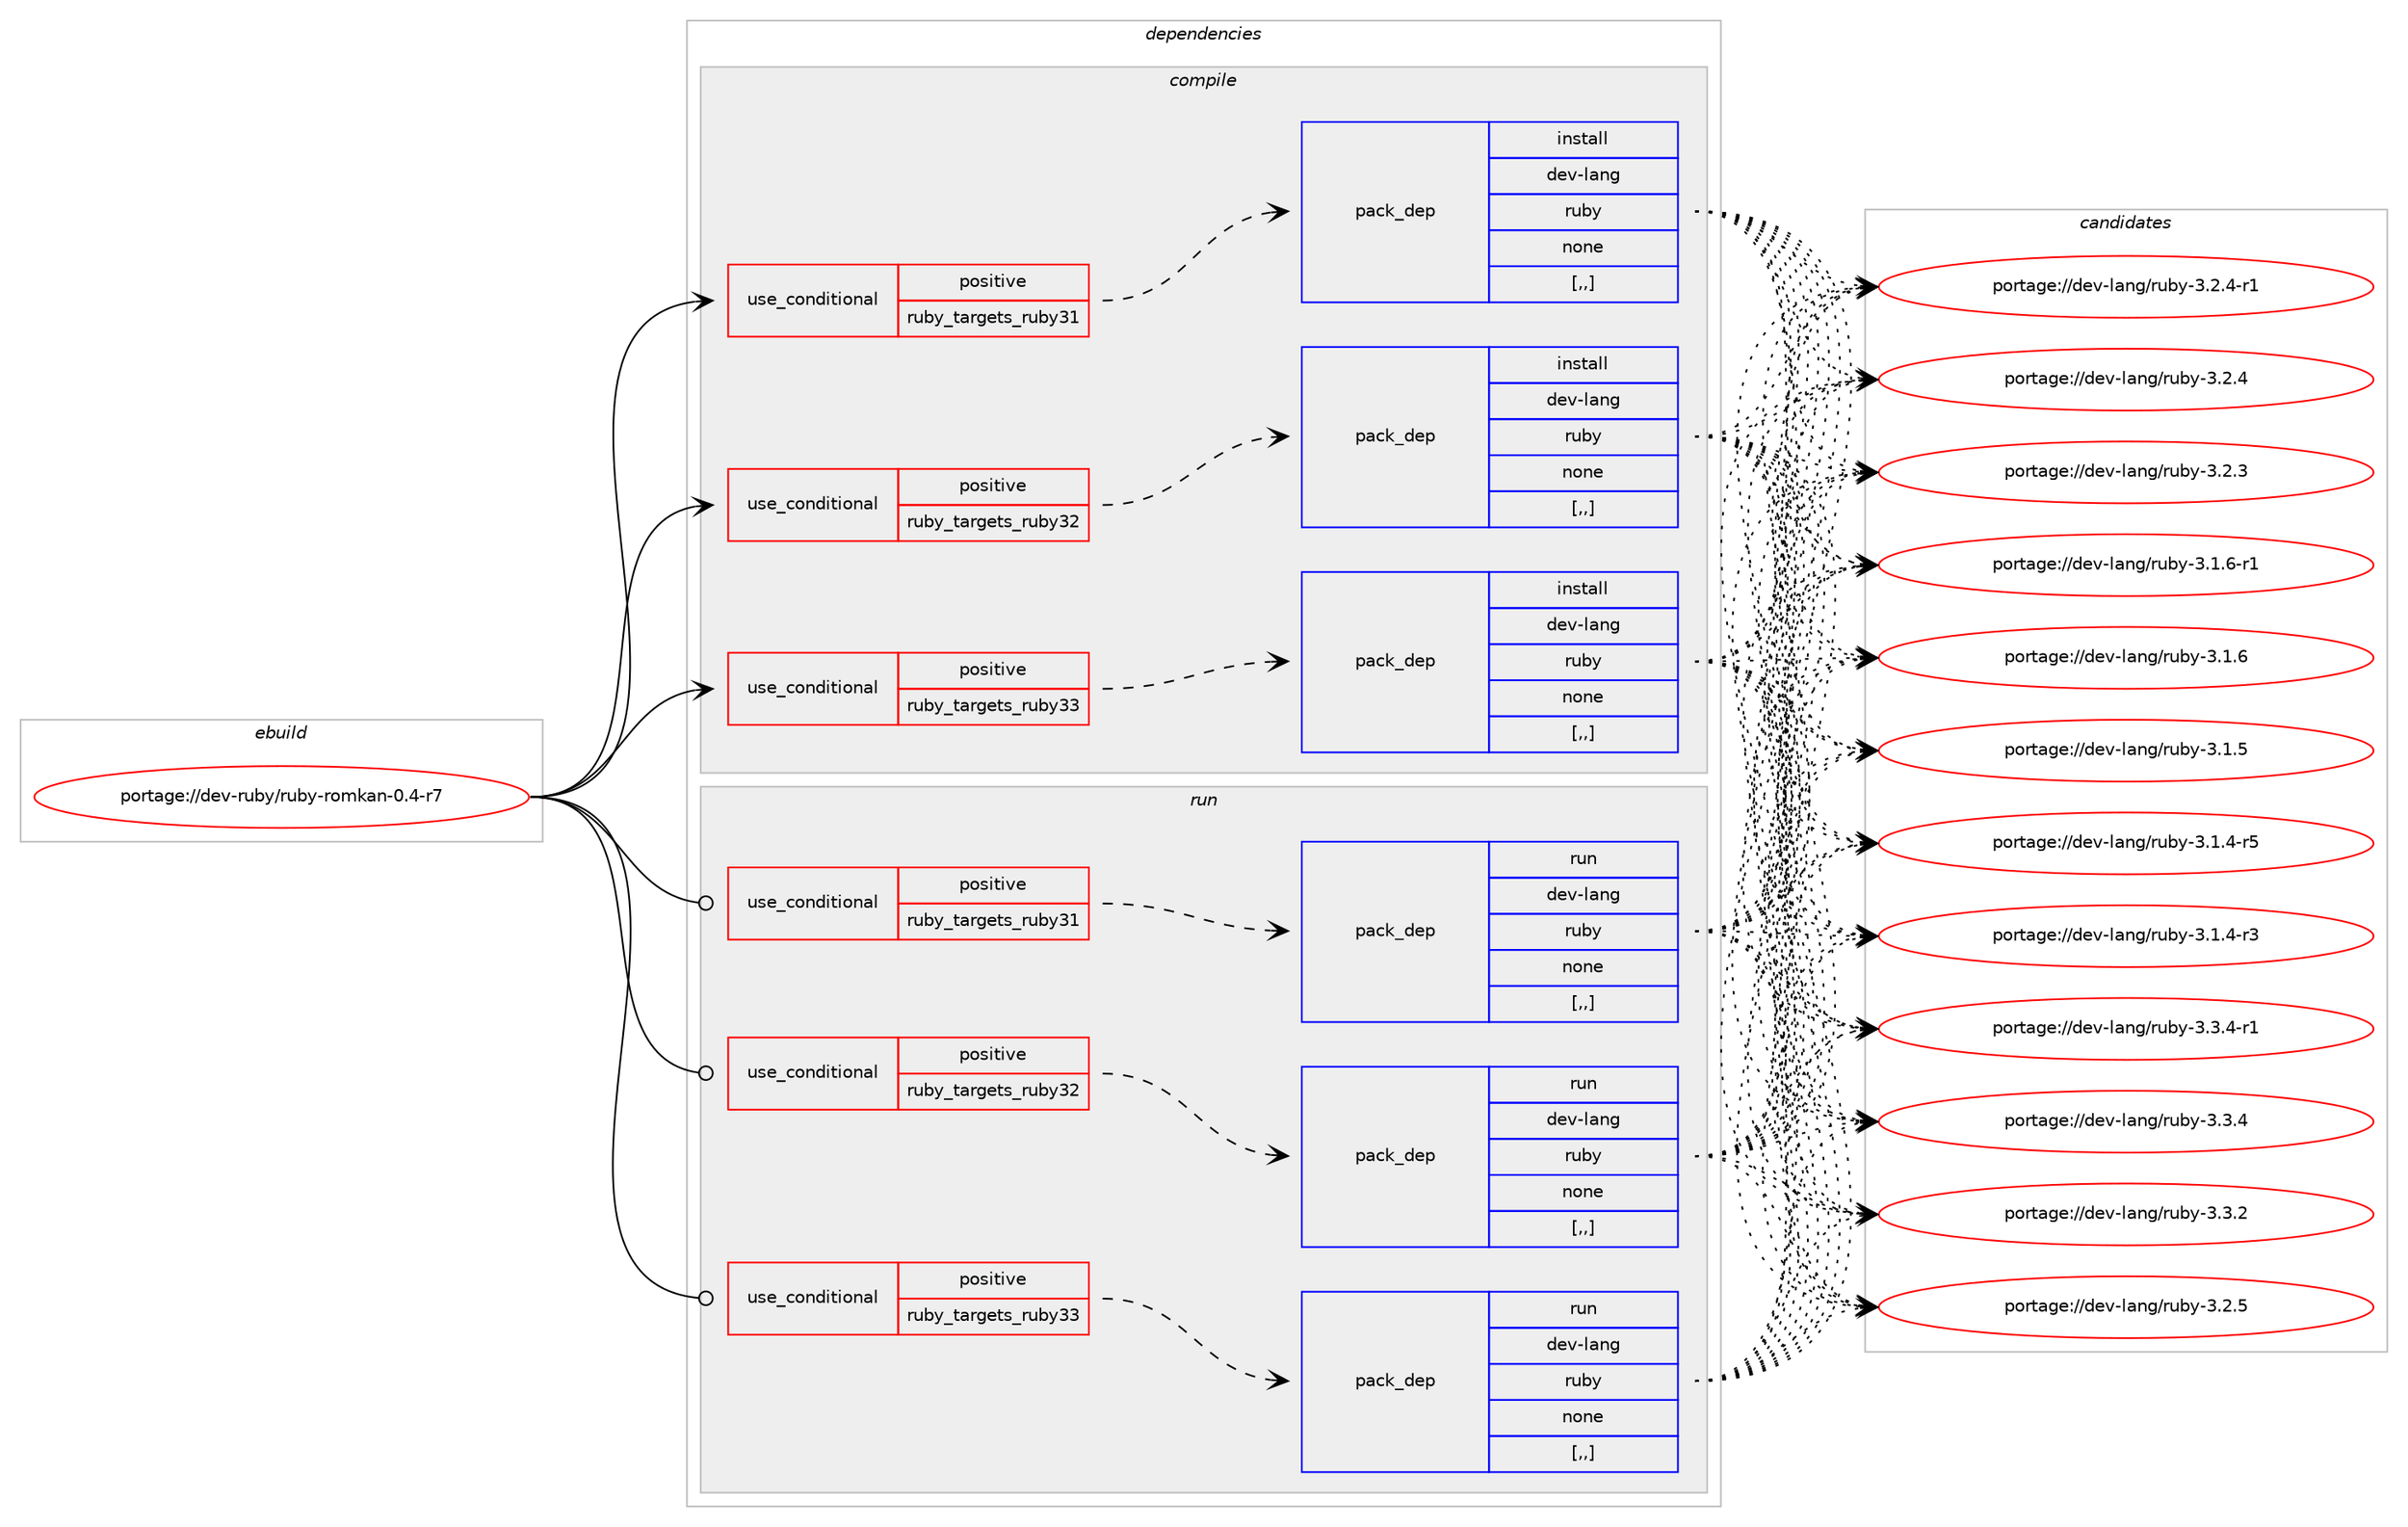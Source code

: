 digraph prolog {

# *************
# Graph options
# *************

newrank=true;
concentrate=true;
compound=true;
graph [rankdir=LR,fontname=Helvetica,fontsize=10,ranksep=1.5];#, ranksep=2.5, nodesep=0.2];
edge  [arrowhead=vee];
node  [fontname=Helvetica,fontsize=10];

# **********
# The ebuild
# **********

subgraph cluster_leftcol {
color=gray;
label=<<i>ebuild</i>>;
id [label="portage://dev-ruby/ruby-romkan-0.4-r7", color=red, width=4, href="../dev-ruby/ruby-romkan-0.4-r7.svg"];
}

# ****************
# The dependencies
# ****************

subgraph cluster_midcol {
color=gray;
label=<<i>dependencies</i>>;
subgraph cluster_compile {
fillcolor="#eeeeee";
style=filled;
label=<<i>compile</i>>;
subgraph cond55689 {
dependency201307 [label=<<TABLE BORDER="0" CELLBORDER="1" CELLSPACING="0" CELLPADDING="4"><TR><TD ROWSPAN="3" CELLPADDING="10">use_conditional</TD></TR><TR><TD>positive</TD></TR><TR><TD>ruby_targets_ruby31</TD></TR></TABLE>>, shape=none, color=red];
subgraph pack144236 {
dependency201308 [label=<<TABLE BORDER="0" CELLBORDER="1" CELLSPACING="0" CELLPADDING="4" WIDTH="220"><TR><TD ROWSPAN="6" CELLPADDING="30">pack_dep</TD></TR><TR><TD WIDTH="110">install</TD></TR><TR><TD>dev-lang</TD></TR><TR><TD>ruby</TD></TR><TR><TD>none</TD></TR><TR><TD>[,,]</TD></TR></TABLE>>, shape=none, color=blue];
}
dependency201307:e -> dependency201308:w [weight=20,style="dashed",arrowhead="vee"];
}
id:e -> dependency201307:w [weight=20,style="solid",arrowhead="vee"];
subgraph cond55690 {
dependency201309 [label=<<TABLE BORDER="0" CELLBORDER="1" CELLSPACING="0" CELLPADDING="4"><TR><TD ROWSPAN="3" CELLPADDING="10">use_conditional</TD></TR><TR><TD>positive</TD></TR><TR><TD>ruby_targets_ruby32</TD></TR></TABLE>>, shape=none, color=red];
subgraph pack144237 {
dependency201310 [label=<<TABLE BORDER="0" CELLBORDER="1" CELLSPACING="0" CELLPADDING="4" WIDTH="220"><TR><TD ROWSPAN="6" CELLPADDING="30">pack_dep</TD></TR><TR><TD WIDTH="110">install</TD></TR><TR><TD>dev-lang</TD></TR><TR><TD>ruby</TD></TR><TR><TD>none</TD></TR><TR><TD>[,,]</TD></TR></TABLE>>, shape=none, color=blue];
}
dependency201309:e -> dependency201310:w [weight=20,style="dashed",arrowhead="vee"];
}
id:e -> dependency201309:w [weight=20,style="solid",arrowhead="vee"];
subgraph cond55691 {
dependency201311 [label=<<TABLE BORDER="0" CELLBORDER="1" CELLSPACING="0" CELLPADDING="4"><TR><TD ROWSPAN="3" CELLPADDING="10">use_conditional</TD></TR><TR><TD>positive</TD></TR><TR><TD>ruby_targets_ruby33</TD></TR></TABLE>>, shape=none, color=red];
subgraph pack144238 {
dependency201312 [label=<<TABLE BORDER="0" CELLBORDER="1" CELLSPACING="0" CELLPADDING="4" WIDTH="220"><TR><TD ROWSPAN="6" CELLPADDING="30">pack_dep</TD></TR><TR><TD WIDTH="110">install</TD></TR><TR><TD>dev-lang</TD></TR><TR><TD>ruby</TD></TR><TR><TD>none</TD></TR><TR><TD>[,,]</TD></TR></TABLE>>, shape=none, color=blue];
}
dependency201311:e -> dependency201312:w [weight=20,style="dashed",arrowhead="vee"];
}
id:e -> dependency201311:w [weight=20,style="solid",arrowhead="vee"];
}
subgraph cluster_compileandrun {
fillcolor="#eeeeee";
style=filled;
label=<<i>compile and run</i>>;
}
subgraph cluster_run {
fillcolor="#eeeeee";
style=filled;
label=<<i>run</i>>;
subgraph cond55692 {
dependency201313 [label=<<TABLE BORDER="0" CELLBORDER="1" CELLSPACING="0" CELLPADDING="4"><TR><TD ROWSPAN="3" CELLPADDING="10">use_conditional</TD></TR><TR><TD>positive</TD></TR><TR><TD>ruby_targets_ruby31</TD></TR></TABLE>>, shape=none, color=red];
subgraph pack144239 {
dependency201314 [label=<<TABLE BORDER="0" CELLBORDER="1" CELLSPACING="0" CELLPADDING="4" WIDTH="220"><TR><TD ROWSPAN="6" CELLPADDING="30">pack_dep</TD></TR><TR><TD WIDTH="110">run</TD></TR><TR><TD>dev-lang</TD></TR><TR><TD>ruby</TD></TR><TR><TD>none</TD></TR><TR><TD>[,,]</TD></TR></TABLE>>, shape=none, color=blue];
}
dependency201313:e -> dependency201314:w [weight=20,style="dashed",arrowhead="vee"];
}
id:e -> dependency201313:w [weight=20,style="solid",arrowhead="odot"];
subgraph cond55693 {
dependency201315 [label=<<TABLE BORDER="0" CELLBORDER="1" CELLSPACING="0" CELLPADDING="4"><TR><TD ROWSPAN="3" CELLPADDING="10">use_conditional</TD></TR><TR><TD>positive</TD></TR><TR><TD>ruby_targets_ruby32</TD></TR></TABLE>>, shape=none, color=red];
subgraph pack144240 {
dependency201316 [label=<<TABLE BORDER="0" CELLBORDER="1" CELLSPACING="0" CELLPADDING="4" WIDTH="220"><TR><TD ROWSPAN="6" CELLPADDING="30">pack_dep</TD></TR><TR><TD WIDTH="110">run</TD></TR><TR><TD>dev-lang</TD></TR><TR><TD>ruby</TD></TR><TR><TD>none</TD></TR><TR><TD>[,,]</TD></TR></TABLE>>, shape=none, color=blue];
}
dependency201315:e -> dependency201316:w [weight=20,style="dashed",arrowhead="vee"];
}
id:e -> dependency201315:w [weight=20,style="solid",arrowhead="odot"];
subgraph cond55694 {
dependency201317 [label=<<TABLE BORDER="0" CELLBORDER="1" CELLSPACING="0" CELLPADDING="4"><TR><TD ROWSPAN="3" CELLPADDING="10">use_conditional</TD></TR><TR><TD>positive</TD></TR><TR><TD>ruby_targets_ruby33</TD></TR></TABLE>>, shape=none, color=red];
subgraph pack144241 {
dependency201318 [label=<<TABLE BORDER="0" CELLBORDER="1" CELLSPACING="0" CELLPADDING="4" WIDTH="220"><TR><TD ROWSPAN="6" CELLPADDING="30">pack_dep</TD></TR><TR><TD WIDTH="110">run</TD></TR><TR><TD>dev-lang</TD></TR><TR><TD>ruby</TD></TR><TR><TD>none</TD></TR><TR><TD>[,,]</TD></TR></TABLE>>, shape=none, color=blue];
}
dependency201317:e -> dependency201318:w [weight=20,style="dashed",arrowhead="vee"];
}
id:e -> dependency201317:w [weight=20,style="solid",arrowhead="odot"];
}
}

# **************
# The candidates
# **************

subgraph cluster_choices {
rank=same;
color=gray;
label=<<i>candidates</i>>;

subgraph choice144236 {
color=black;
nodesep=1;
choice100101118451089711010347114117981214551465146524511449 [label="portage://dev-lang/ruby-3.3.4-r1", color=red, width=4,href="../dev-lang/ruby-3.3.4-r1.svg"];
choice10010111845108971101034711411798121455146514652 [label="portage://dev-lang/ruby-3.3.4", color=red, width=4,href="../dev-lang/ruby-3.3.4.svg"];
choice10010111845108971101034711411798121455146514650 [label="portage://dev-lang/ruby-3.3.2", color=red, width=4,href="../dev-lang/ruby-3.3.2.svg"];
choice10010111845108971101034711411798121455146504653 [label="portage://dev-lang/ruby-3.2.5", color=red, width=4,href="../dev-lang/ruby-3.2.5.svg"];
choice100101118451089711010347114117981214551465046524511449 [label="portage://dev-lang/ruby-3.2.4-r1", color=red, width=4,href="../dev-lang/ruby-3.2.4-r1.svg"];
choice10010111845108971101034711411798121455146504652 [label="portage://dev-lang/ruby-3.2.4", color=red, width=4,href="../dev-lang/ruby-3.2.4.svg"];
choice10010111845108971101034711411798121455146504651 [label="portage://dev-lang/ruby-3.2.3", color=red, width=4,href="../dev-lang/ruby-3.2.3.svg"];
choice100101118451089711010347114117981214551464946544511449 [label="portage://dev-lang/ruby-3.1.6-r1", color=red, width=4,href="../dev-lang/ruby-3.1.6-r1.svg"];
choice10010111845108971101034711411798121455146494654 [label="portage://dev-lang/ruby-3.1.6", color=red, width=4,href="../dev-lang/ruby-3.1.6.svg"];
choice10010111845108971101034711411798121455146494653 [label="portage://dev-lang/ruby-3.1.5", color=red, width=4,href="../dev-lang/ruby-3.1.5.svg"];
choice100101118451089711010347114117981214551464946524511453 [label="portage://dev-lang/ruby-3.1.4-r5", color=red, width=4,href="../dev-lang/ruby-3.1.4-r5.svg"];
choice100101118451089711010347114117981214551464946524511451 [label="portage://dev-lang/ruby-3.1.4-r3", color=red, width=4,href="../dev-lang/ruby-3.1.4-r3.svg"];
dependency201308:e -> choice100101118451089711010347114117981214551465146524511449:w [style=dotted,weight="100"];
dependency201308:e -> choice10010111845108971101034711411798121455146514652:w [style=dotted,weight="100"];
dependency201308:e -> choice10010111845108971101034711411798121455146514650:w [style=dotted,weight="100"];
dependency201308:e -> choice10010111845108971101034711411798121455146504653:w [style=dotted,weight="100"];
dependency201308:e -> choice100101118451089711010347114117981214551465046524511449:w [style=dotted,weight="100"];
dependency201308:e -> choice10010111845108971101034711411798121455146504652:w [style=dotted,weight="100"];
dependency201308:e -> choice10010111845108971101034711411798121455146504651:w [style=dotted,weight="100"];
dependency201308:e -> choice100101118451089711010347114117981214551464946544511449:w [style=dotted,weight="100"];
dependency201308:e -> choice10010111845108971101034711411798121455146494654:w [style=dotted,weight="100"];
dependency201308:e -> choice10010111845108971101034711411798121455146494653:w [style=dotted,weight="100"];
dependency201308:e -> choice100101118451089711010347114117981214551464946524511453:w [style=dotted,weight="100"];
dependency201308:e -> choice100101118451089711010347114117981214551464946524511451:w [style=dotted,weight="100"];
}
subgraph choice144237 {
color=black;
nodesep=1;
choice100101118451089711010347114117981214551465146524511449 [label="portage://dev-lang/ruby-3.3.4-r1", color=red, width=4,href="../dev-lang/ruby-3.3.4-r1.svg"];
choice10010111845108971101034711411798121455146514652 [label="portage://dev-lang/ruby-3.3.4", color=red, width=4,href="../dev-lang/ruby-3.3.4.svg"];
choice10010111845108971101034711411798121455146514650 [label="portage://dev-lang/ruby-3.3.2", color=red, width=4,href="../dev-lang/ruby-3.3.2.svg"];
choice10010111845108971101034711411798121455146504653 [label="portage://dev-lang/ruby-3.2.5", color=red, width=4,href="../dev-lang/ruby-3.2.5.svg"];
choice100101118451089711010347114117981214551465046524511449 [label="portage://dev-lang/ruby-3.2.4-r1", color=red, width=4,href="../dev-lang/ruby-3.2.4-r1.svg"];
choice10010111845108971101034711411798121455146504652 [label="portage://dev-lang/ruby-3.2.4", color=red, width=4,href="../dev-lang/ruby-3.2.4.svg"];
choice10010111845108971101034711411798121455146504651 [label="portage://dev-lang/ruby-3.2.3", color=red, width=4,href="../dev-lang/ruby-3.2.3.svg"];
choice100101118451089711010347114117981214551464946544511449 [label="portage://dev-lang/ruby-3.1.6-r1", color=red, width=4,href="../dev-lang/ruby-3.1.6-r1.svg"];
choice10010111845108971101034711411798121455146494654 [label="portage://dev-lang/ruby-3.1.6", color=red, width=4,href="../dev-lang/ruby-3.1.6.svg"];
choice10010111845108971101034711411798121455146494653 [label="portage://dev-lang/ruby-3.1.5", color=red, width=4,href="../dev-lang/ruby-3.1.5.svg"];
choice100101118451089711010347114117981214551464946524511453 [label="portage://dev-lang/ruby-3.1.4-r5", color=red, width=4,href="../dev-lang/ruby-3.1.4-r5.svg"];
choice100101118451089711010347114117981214551464946524511451 [label="portage://dev-lang/ruby-3.1.4-r3", color=red, width=4,href="../dev-lang/ruby-3.1.4-r3.svg"];
dependency201310:e -> choice100101118451089711010347114117981214551465146524511449:w [style=dotted,weight="100"];
dependency201310:e -> choice10010111845108971101034711411798121455146514652:w [style=dotted,weight="100"];
dependency201310:e -> choice10010111845108971101034711411798121455146514650:w [style=dotted,weight="100"];
dependency201310:e -> choice10010111845108971101034711411798121455146504653:w [style=dotted,weight="100"];
dependency201310:e -> choice100101118451089711010347114117981214551465046524511449:w [style=dotted,weight="100"];
dependency201310:e -> choice10010111845108971101034711411798121455146504652:w [style=dotted,weight="100"];
dependency201310:e -> choice10010111845108971101034711411798121455146504651:w [style=dotted,weight="100"];
dependency201310:e -> choice100101118451089711010347114117981214551464946544511449:w [style=dotted,weight="100"];
dependency201310:e -> choice10010111845108971101034711411798121455146494654:w [style=dotted,weight="100"];
dependency201310:e -> choice10010111845108971101034711411798121455146494653:w [style=dotted,weight="100"];
dependency201310:e -> choice100101118451089711010347114117981214551464946524511453:w [style=dotted,weight="100"];
dependency201310:e -> choice100101118451089711010347114117981214551464946524511451:w [style=dotted,weight="100"];
}
subgraph choice144238 {
color=black;
nodesep=1;
choice100101118451089711010347114117981214551465146524511449 [label="portage://dev-lang/ruby-3.3.4-r1", color=red, width=4,href="../dev-lang/ruby-3.3.4-r1.svg"];
choice10010111845108971101034711411798121455146514652 [label="portage://dev-lang/ruby-3.3.4", color=red, width=4,href="../dev-lang/ruby-3.3.4.svg"];
choice10010111845108971101034711411798121455146514650 [label="portage://dev-lang/ruby-3.3.2", color=red, width=4,href="../dev-lang/ruby-3.3.2.svg"];
choice10010111845108971101034711411798121455146504653 [label="portage://dev-lang/ruby-3.2.5", color=red, width=4,href="../dev-lang/ruby-3.2.5.svg"];
choice100101118451089711010347114117981214551465046524511449 [label="portage://dev-lang/ruby-3.2.4-r1", color=red, width=4,href="../dev-lang/ruby-3.2.4-r1.svg"];
choice10010111845108971101034711411798121455146504652 [label="portage://dev-lang/ruby-3.2.4", color=red, width=4,href="../dev-lang/ruby-3.2.4.svg"];
choice10010111845108971101034711411798121455146504651 [label="portage://dev-lang/ruby-3.2.3", color=red, width=4,href="../dev-lang/ruby-3.2.3.svg"];
choice100101118451089711010347114117981214551464946544511449 [label="portage://dev-lang/ruby-3.1.6-r1", color=red, width=4,href="../dev-lang/ruby-3.1.6-r1.svg"];
choice10010111845108971101034711411798121455146494654 [label="portage://dev-lang/ruby-3.1.6", color=red, width=4,href="../dev-lang/ruby-3.1.6.svg"];
choice10010111845108971101034711411798121455146494653 [label="portage://dev-lang/ruby-3.1.5", color=red, width=4,href="../dev-lang/ruby-3.1.5.svg"];
choice100101118451089711010347114117981214551464946524511453 [label="portage://dev-lang/ruby-3.1.4-r5", color=red, width=4,href="../dev-lang/ruby-3.1.4-r5.svg"];
choice100101118451089711010347114117981214551464946524511451 [label="portage://dev-lang/ruby-3.1.4-r3", color=red, width=4,href="../dev-lang/ruby-3.1.4-r3.svg"];
dependency201312:e -> choice100101118451089711010347114117981214551465146524511449:w [style=dotted,weight="100"];
dependency201312:e -> choice10010111845108971101034711411798121455146514652:w [style=dotted,weight="100"];
dependency201312:e -> choice10010111845108971101034711411798121455146514650:w [style=dotted,weight="100"];
dependency201312:e -> choice10010111845108971101034711411798121455146504653:w [style=dotted,weight="100"];
dependency201312:e -> choice100101118451089711010347114117981214551465046524511449:w [style=dotted,weight="100"];
dependency201312:e -> choice10010111845108971101034711411798121455146504652:w [style=dotted,weight="100"];
dependency201312:e -> choice10010111845108971101034711411798121455146504651:w [style=dotted,weight="100"];
dependency201312:e -> choice100101118451089711010347114117981214551464946544511449:w [style=dotted,weight="100"];
dependency201312:e -> choice10010111845108971101034711411798121455146494654:w [style=dotted,weight="100"];
dependency201312:e -> choice10010111845108971101034711411798121455146494653:w [style=dotted,weight="100"];
dependency201312:e -> choice100101118451089711010347114117981214551464946524511453:w [style=dotted,weight="100"];
dependency201312:e -> choice100101118451089711010347114117981214551464946524511451:w [style=dotted,weight="100"];
}
subgraph choice144239 {
color=black;
nodesep=1;
choice100101118451089711010347114117981214551465146524511449 [label="portage://dev-lang/ruby-3.3.4-r1", color=red, width=4,href="../dev-lang/ruby-3.3.4-r1.svg"];
choice10010111845108971101034711411798121455146514652 [label="portage://dev-lang/ruby-3.3.4", color=red, width=4,href="../dev-lang/ruby-3.3.4.svg"];
choice10010111845108971101034711411798121455146514650 [label="portage://dev-lang/ruby-3.3.2", color=red, width=4,href="../dev-lang/ruby-3.3.2.svg"];
choice10010111845108971101034711411798121455146504653 [label="portage://dev-lang/ruby-3.2.5", color=red, width=4,href="../dev-lang/ruby-3.2.5.svg"];
choice100101118451089711010347114117981214551465046524511449 [label="portage://dev-lang/ruby-3.2.4-r1", color=red, width=4,href="../dev-lang/ruby-3.2.4-r1.svg"];
choice10010111845108971101034711411798121455146504652 [label="portage://dev-lang/ruby-3.2.4", color=red, width=4,href="../dev-lang/ruby-3.2.4.svg"];
choice10010111845108971101034711411798121455146504651 [label="portage://dev-lang/ruby-3.2.3", color=red, width=4,href="../dev-lang/ruby-3.2.3.svg"];
choice100101118451089711010347114117981214551464946544511449 [label="portage://dev-lang/ruby-3.1.6-r1", color=red, width=4,href="../dev-lang/ruby-3.1.6-r1.svg"];
choice10010111845108971101034711411798121455146494654 [label="portage://dev-lang/ruby-3.1.6", color=red, width=4,href="../dev-lang/ruby-3.1.6.svg"];
choice10010111845108971101034711411798121455146494653 [label="portage://dev-lang/ruby-3.1.5", color=red, width=4,href="../dev-lang/ruby-3.1.5.svg"];
choice100101118451089711010347114117981214551464946524511453 [label="portage://dev-lang/ruby-3.1.4-r5", color=red, width=4,href="../dev-lang/ruby-3.1.4-r5.svg"];
choice100101118451089711010347114117981214551464946524511451 [label="portage://dev-lang/ruby-3.1.4-r3", color=red, width=4,href="../dev-lang/ruby-3.1.4-r3.svg"];
dependency201314:e -> choice100101118451089711010347114117981214551465146524511449:w [style=dotted,weight="100"];
dependency201314:e -> choice10010111845108971101034711411798121455146514652:w [style=dotted,weight="100"];
dependency201314:e -> choice10010111845108971101034711411798121455146514650:w [style=dotted,weight="100"];
dependency201314:e -> choice10010111845108971101034711411798121455146504653:w [style=dotted,weight="100"];
dependency201314:e -> choice100101118451089711010347114117981214551465046524511449:w [style=dotted,weight="100"];
dependency201314:e -> choice10010111845108971101034711411798121455146504652:w [style=dotted,weight="100"];
dependency201314:e -> choice10010111845108971101034711411798121455146504651:w [style=dotted,weight="100"];
dependency201314:e -> choice100101118451089711010347114117981214551464946544511449:w [style=dotted,weight="100"];
dependency201314:e -> choice10010111845108971101034711411798121455146494654:w [style=dotted,weight="100"];
dependency201314:e -> choice10010111845108971101034711411798121455146494653:w [style=dotted,weight="100"];
dependency201314:e -> choice100101118451089711010347114117981214551464946524511453:w [style=dotted,weight="100"];
dependency201314:e -> choice100101118451089711010347114117981214551464946524511451:w [style=dotted,weight="100"];
}
subgraph choice144240 {
color=black;
nodesep=1;
choice100101118451089711010347114117981214551465146524511449 [label="portage://dev-lang/ruby-3.3.4-r1", color=red, width=4,href="../dev-lang/ruby-3.3.4-r1.svg"];
choice10010111845108971101034711411798121455146514652 [label="portage://dev-lang/ruby-3.3.4", color=red, width=4,href="../dev-lang/ruby-3.3.4.svg"];
choice10010111845108971101034711411798121455146514650 [label="portage://dev-lang/ruby-3.3.2", color=red, width=4,href="../dev-lang/ruby-3.3.2.svg"];
choice10010111845108971101034711411798121455146504653 [label="portage://dev-lang/ruby-3.2.5", color=red, width=4,href="../dev-lang/ruby-3.2.5.svg"];
choice100101118451089711010347114117981214551465046524511449 [label="portage://dev-lang/ruby-3.2.4-r1", color=red, width=4,href="../dev-lang/ruby-3.2.4-r1.svg"];
choice10010111845108971101034711411798121455146504652 [label="portage://dev-lang/ruby-3.2.4", color=red, width=4,href="../dev-lang/ruby-3.2.4.svg"];
choice10010111845108971101034711411798121455146504651 [label="portage://dev-lang/ruby-3.2.3", color=red, width=4,href="../dev-lang/ruby-3.2.3.svg"];
choice100101118451089711010347114117981214551464946544511449 [label="portage://dev-lang/ruby-3.1.6-r1", color=red, width=4,href="../dev-lang/ruby-3.1.6-r1.svg"];
choice10010111845108971101034711411798121455146494654 [label="portage://dev-lang/ruby-3.1.6", color=red, width=4,href="../dev-lang/ruby-3.1.6.svg"];
choice10010111845108971101034711411798121455146494653 [label="portage://dev-lang/ruby-3.1.5", color=red, width=4,href="../dev-lang/ruby-3.1.5.svg"];
choice100101118451089711010347114117981214551464946524511453 [label="portage://dev-lang/ruby-3.1.4-r5", color=red, width=4,href="../dev-lang/ruby-3.1.4-r5.svg"];
choice100101118451089711010347114117981214551464946524511451 [label="portage://dev-lang/ruby-3.1.4-r3", color=red, width=4,href="../dev-lang/ruby-3.1.4-r3.svg"];
dependency201316:e -> choice100101118451089711010347114117981214551465146524511449:w [style=dotted,weight="100"];
dependency201316:e -> choice10010111845108971101034711411798121455146514652:w [style=dotted,weight="100"];
dependency201316:e -> choice10010111845108971101034711411798121455146514650:w [style=dotted,weight="100"];
dependency201316:e -> choice10010111845108971101034711411798121455146504653:w [style=dotted,weight="100"];
dependency201316:e -> choice100101118451089711010347114117981214551465046524511449:w [style=dotted,weight="100"];
dependency201316:e -> choice10010111845108971101034711411798121455146504652:w [style=dotted,weight="100"];
dependency201316:e -> choice10010111845108971101034711411798121455146504651:w [style=dotted,weight="100"];
dependency201316:e -> choice100101118451089711010347114117981214551464946544511449:w [style=dotted,weight="100"];
dependency201316:e -> choice10010111845108971101034711411798121455146494654:w [style=dotted,weight="100"];
dependency201316:e -> choice10010111845108971101034711411798121455146494653:w [style=dotted,weight="100"];
dependency201316:e -> choice100101118451089711010347114117981214551464946524511453:w [style=dotted,weight="100"];
dependency201316:e -> choice100101118451089711010347114117981214551464946524511451:w [style=dotted,weight="100"];
}
subgraph choice144241 {
color=black;
nodesep=1;
choice100101118451089711010347114117981214551465146524511449 [label="portage://dev-lang/ruby-3.3.4-r1", color=red, width=4,href="../dev-lang/ruby-3.3.4-r1.svg"];
choice10010111845108971101034711411798121455146514652 [label="portage://dev-lang/ruby-3.3.4", color=red, width=4,href="../dev-lang/ruby-3.3.4.svg"];
choice10010111845108971101034711411798121455146514650 [label="portage://dev-lang/ruby-3.3.2", color=red, width=4,href="../dev-lang/ruby-3.3.2.svg"];
choice10010111845108971101034711411798121455146504653 [label="portage://dev-lang/ruby-3.2.5", color=red, width=4,href="../dev-lang/ruby-3.2.5.svg"];
choice100101118451089711010347114117981214551465046524511449 [label="portage://dev-lang/ruby-3.2.4-r1", color=red, width=4,href="../dev-lang/ruby-3.2.4-r1.svg"];
choice10010111845108971101034711411798121455146504652 [label="portage://dev-lang/ruby-3.2.4", color=red, width=4,href="../dev-lang/ruby-3.2.4.svg"];
choice10010111845108971101034711411798121455146504651 [label="portage://dev-lang/ruby-3.2.3", color=red, width=4,href="../dev-lang/ruby-3.2.3.svg"];
choice100101118451089711010347114117981214551464946544511449 [label="portage://dev-lang/ruby-3.1.6-r1", color=red, width=4,href="../dev-lang/ruby-3.1.6-r1.svg"];
choice10010111845108971101034711411798121455146494654 [label="portage://dev-lang/ruby-3.1.6", color=red, width=4,href="../dev-lang/ruby-3.1.6.svg"];
choice10010111845108971101034711411798121455146494653 [label="portage://dev-lang/ruby-3.1.5", color=red, width=4,href="../dev-lang/ruby-3.1.5.svg"];
choice100101118451089711010347114117981214551464946524511453 [label="portage://dev-lang/ruby-3.1.4-r5", color=red, width=4,href="../dev-lang/ruby-3.1.4-r5.svg"];
choice100101118451089711010347114117981214551464946524511451 [label="portage://dev-lang/ruby-3.1.4-r3", color=red, width=4,href="../dev-lang/ruby-3.1.4-r3.svg"];
dependency201318:e -> choice100101118451089711010347114117981214551465146524511449:w [style=dotted,weight="100"];
dependency201318:e -> choice10010111845108971101034711411798121455146514652:w [style=dotted,weight="100"];
dependency201318:e -> choice10010111845108971101034711411798121455146514650:w [style=dotted,weight="100"];
dependency201318:e -> choice10010111845108971101034711411798121455146504653:w [style=dotted,weight="100"];
dependency201318:e -> choice100101118451089711010347114117981214551465046524511449:w [style=dotted,weight="100"];
dependency201318:e -> choice10010111845108971101034711411798121455146504652:w [style=dotted,weight="100"];
dependency201318:e -> choice10010111845108971101034711411798121455146504651:w [style=dotted,weight="100"];
dependency201318:e -> choice100101118451089711010347114117981214551464946544511449:w [style=dotted,weight="100"];
dependency201318:e -> choice10010111845108971101034711411798121455146494654:w [style=dotted,weight="100"];
dependency201318:e -> choice10010111845108971101034711411798121455146494653:w [style=dotted,weight="100"];
dependency201318:e -> choice100101118451089711010347114117981214551464946524511453:w [style=dotted,weight="100"];
dependency201318:e -> choice100101118451089711010347114117981214551464946524511451:w [style=dotted,weight="100"];
}
}

}
